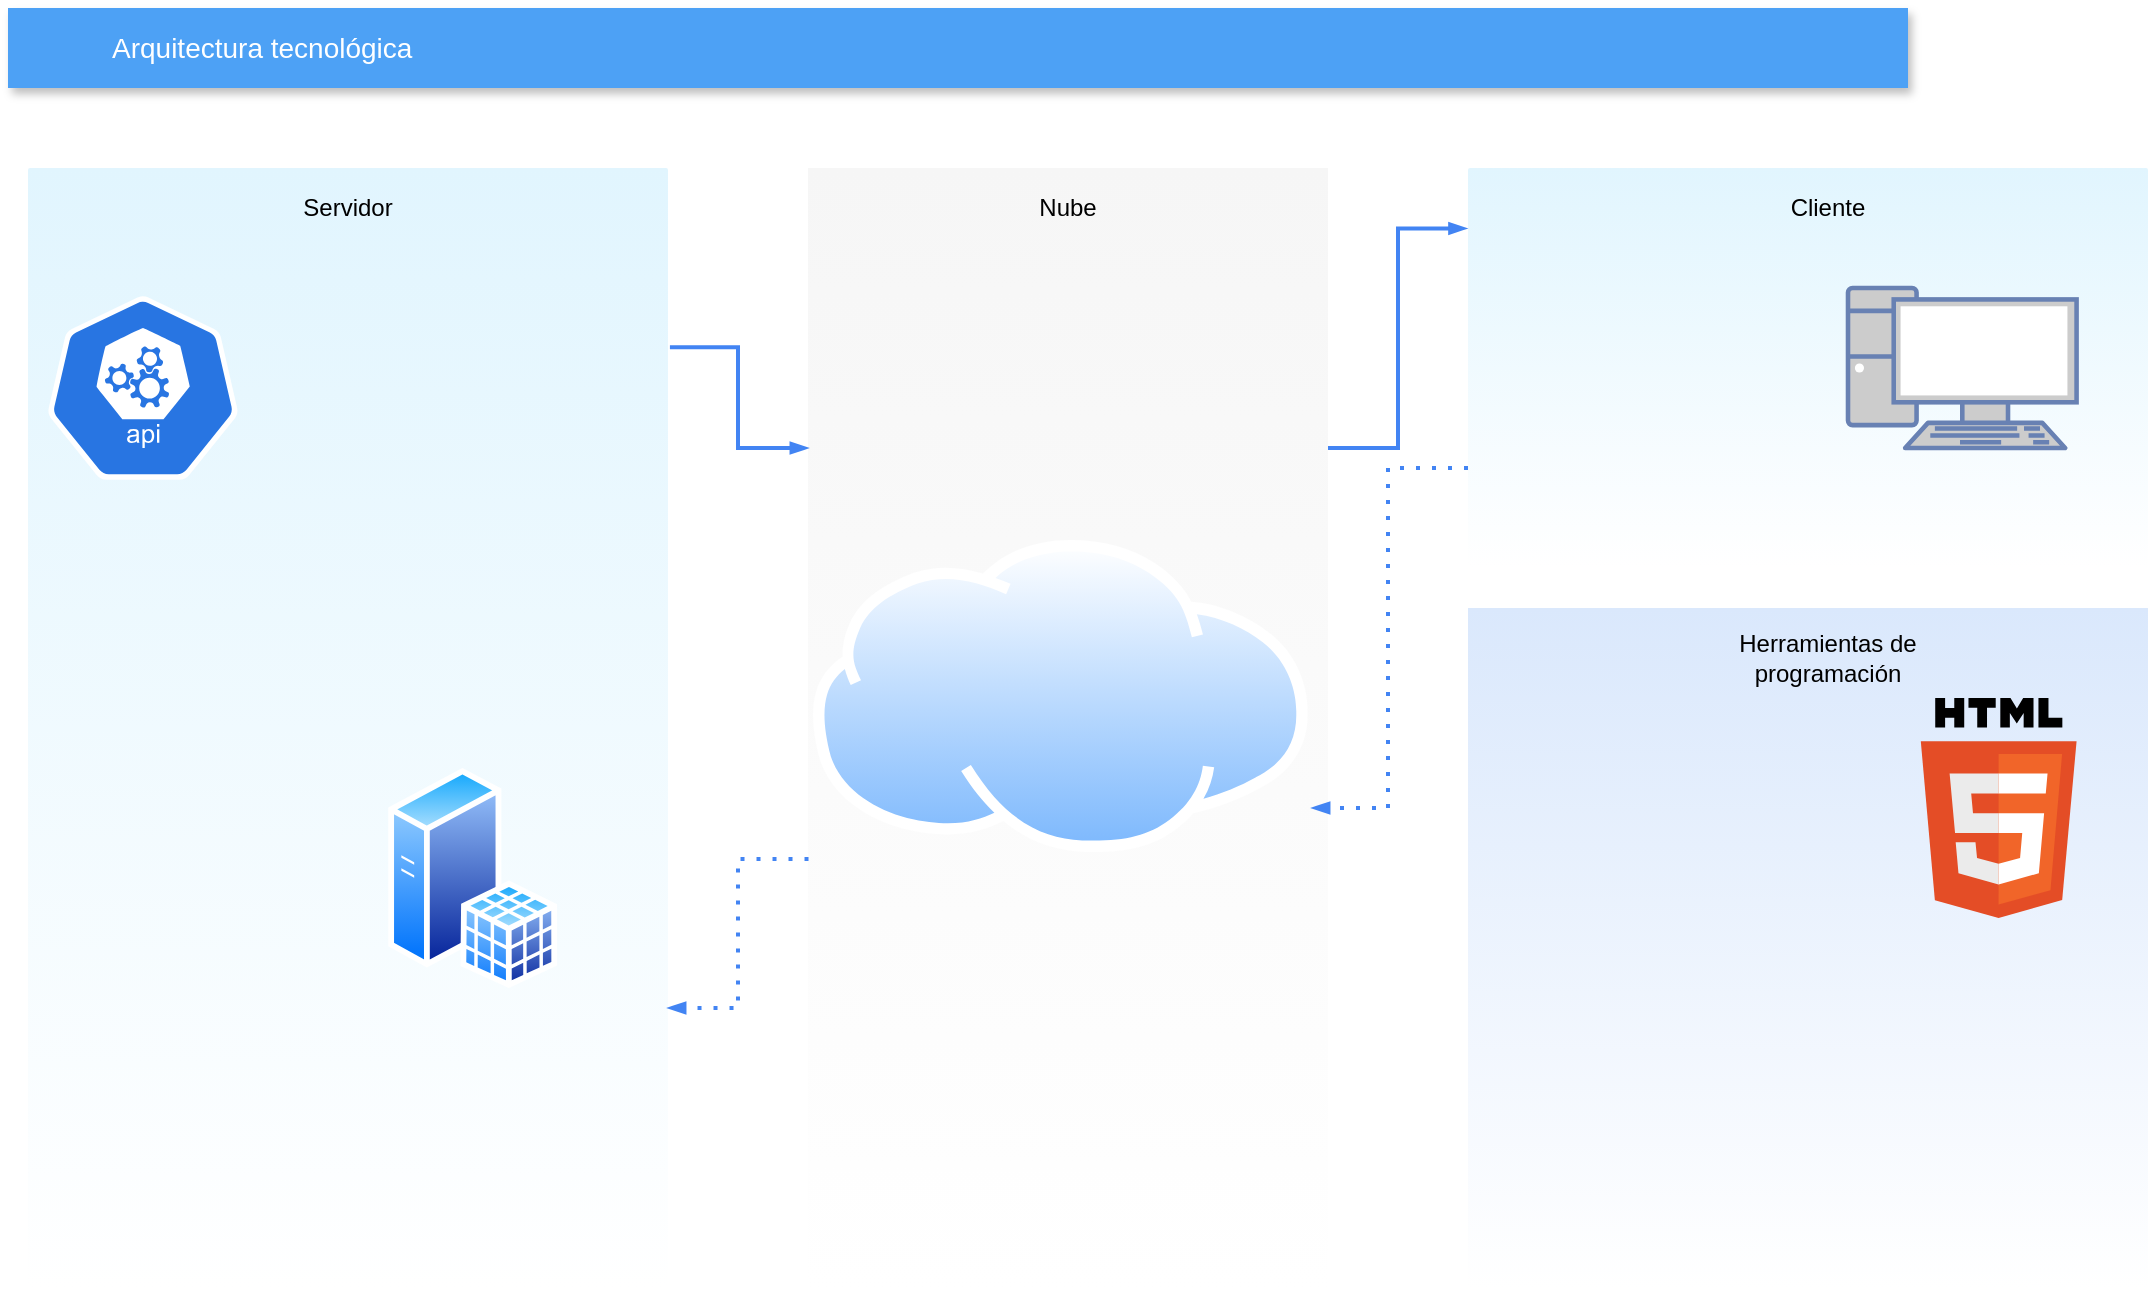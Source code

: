 <mxfile version="13.7.9" type="github">
  <diagram id="d1ab7348-05c3-a1e3-ca4d-12c340fd6b49" name="Page-1">
    <mxGraphModel dx="1221" dy="682" grid="1" gridSize="10" guides="1" tooltips="1" connect="1" arrows="1" fold="1" page="1" pageScale="1" pageWidth="1169" pageHeight="827" background="#ffffff" math="0" shadow="0">
      <root>
        <mxCell id="0" />
        <mxCell id="1" parent="0" />
        <mxCell id="WjdJllKKXcpfsNg5wRYy-129" value="" style="whiteSpace=wrap;html=1;aspect=fixed;fillColor=#dae8fc;gradientColor=#ffffff;strokeColor=none;" vertex="1" parent="1">
          <mxGeometry x="840" y="340" width="340" height="340" as="geometry" />
        </mxCell>
        <mxCell id="2" value="" style="fillColor=#F6F6F6;strokeColor=none;shadow=0;fontSize=14;align=left;spacing=10;fontColor=#717171;9E9E9E;verticalAlign=top;spacingTop=-4;fontStyle=0;spacingLeft=40;html=1;gradientColor=#ffffff;" parent="1" vertex="1">
          <mxGeometry x="510" y="120" width="260" height="560" as="geometry" />
        </mxCell>
        <mxCell id="9" value="Arquitectura tecnológica&amp;nbsp;" style="fillColor=#4DA1F5;strokeColor=none;shadow=1;gradientColor=none;fontSize=14;align=left;spacingLeft=50;fontColor=#ffffff;html=1;" parent="1" vertex="1">
          <mxGeometry x="110" y="40" width="950" height="40" as="geometry" />
        </mxCell>
        <mxCell id="127" value="" style="rounded=1;absoluteArcSize=1;arcSize=2;html=1;strokeColor=none;shadow=0;dashed=0;fontSize=12;fontColor=#9E9E9E;align=left;verticalAlign=top;spacing=10;spacingTop=-4;fillColor=#E1F5FE;gradientColor=#ffffff;" parent="1" vertex="1">
          <mxGeometry x="840" y="120" width="340" height="200" as="geometry" />
        </mxCell>
        <mxCell id="WiQ0yOHPkbGV6hAPH20B-163" value="" style="rounded=1;absoluteArcSize=1;arcSize=2;html=1;strokeColor=none;shadow=0;dashed=0;fontSize=12;fontColor=#9E9E9E;align=left;verticalAlign=top;spacing=10;spacingTop=-4;fillColor=#E1F5FE;gradientColor=#ffffff;" parent="1" vertex="1">
          <mxGeometry x="120" y="120" width="320" height="560" as="geometry" />
        </mxCell>
        <mxCell id="WiQ0yOHPkbGV6hAPH20B-164" value="" style="html=1;dashed=0;whitespace=wrap;fillColor=#2875E2;strokeColor=#ffffff;points=[[0.005,0.63,0],[0.1,0.2,0],[0.9,0.2,0],[0.5,0,0],[0.995,0.63,0],[0.72,0.99,0],[0.5,1,0],[0.28,0.99,0]];shape=mxgraph.kubernetes.icon;prIcon=api" parent="1" vertex="1">
          <mxGeometry x="130" y="180" width="95" height="100" as="geometry" />
        </mxCell>
        <mxCell id="WiQ0yOHPkbGV6hAPH20B-165" value="" style="edgeStyle=orthogonalEdgeStyle;fontSize=12;html=1;endArrow=blockThin;endFill=1;rounded=0;strokeWidth=2;endSize=4;startSize=4;dashed=0;strokeColor=#4284F3;exitX=1.003;exitY=0.16;exitDx=0;exitDy=0;exitPerimeter=0;entryX=0;entryY=0.25;entryDx=0;entryDy=0;" parent="1" source="WiQ0yOHPkbGV6hAPH20B-163" target="2" edge="1">
          <mxGeometry width="100" relative="1" as="geometry">
            <mxPoint x="430" y="240" as="sourcePoint" />
            <mxPoint x="520" y="240" as="targetPoint" />
          </mxGeometry>
        </mxCell>
        <mxCell id="WiQ0yOHPkbGV6hAPH20B-166" value="" style="edgeStyle=orthogonalEdgeStyle;fontSize=12;html=1;endArrow=blockThin;endFill=1;rounded=0;strokeWidth=2;endSize=4;startSize=4;dashed=0;strokeColor=#4284F3;entryX=-0.002;entryY=0.151;entryDx=0;entryDy=0;entryPerimeter=0;exitX=1;exitY=0.25;exitDx=0;exitDy=0;" parent="1" source="2" target="127" edge="1">
          <mxGeometry width="100" relative="1" as="geometry">
            <mxPoint x="590" y="380" as="sourcePoint" />
            <mxPoint x="690" y="380" as="targetPoint" />
          </mxGeometry>
        </mxCell>
        <mxCell id="WiQ0yOHPkbGV6hAPH20B-167" value="" style="edgeStyle=orthogonalEdgeStyle;fontSize=12;html=1;endArrow=blockThin;endFill=1;rounded=0;strokeWidth=2;endSize=4;startSize=4;dashed=1;dashPattern=1 3;strokeColor=#4284F3;entryX=1;entryY=0.75;entryDx=0;entryDy=0;exitX=0.001;exitY=0.617;exitDx=0;exitDy=0;exitPerimeter=0;" parent="1" source="2" target="WiQ0yOHPkbGV6hAPH20B-163" edge="1">
          <mxGeometry width="100" relative="1" as="geometry">
            <mxPoint x="590" y="380" as="sourcePoint" />
            <mxPoint x="690" y="380" as="targetPoint" />
          </mxGeometry>
        </mxCell>
        <mxCell id="WiQ0yOHPkbGV6hAPH20B-168" value="" style="edgeStyle=orthogonalEdgeStyle;fontSize=12;html=1;endArrow=blockThin;endFill=1;rounded=0;strokeWidth=2;endSize=4;startSize=4;dashed=1;dashPattern=1 3;strokeColor=#4284F3;exitX=0;exitY=0.75;exitDx=0;exitDy=0;" parent="1" source="127" edge="1">
          <mxGeometry width="100" relative="1" as="geometry">
            <mxPoint x="590" y="380" as="sourcePoint" />
            <mxPoint x="762" y="440" as="targetPoint" />
            <Array as="points">
              <mxPoint x="800" y="270" />
              <mxPoint x="800" y="440" />
            </Array>
          </mxGeometry>
        </mxCell>
        <mxCell id="WiQ0yOHPkbGV6hAPH20B-169" value="Servidor" style="text;html=1;strokeColor=none;fillColor=none;align=center;verticalAlign=middle;whiteSpace=wrap;rounded=0;" parent="1" vertex="1">
          <mxGeometry x="260" y="130" width="40" height="20" as="geometry" />
        </mxCell>
        <mxCell id="WiQ0yOHPkbGV6hAPH20B-170" value="" style="aspect=fixed;perimeter=ellipsePerimeter;html=1;align=center;shadow=0;dashed=0;spacingTop=3;image;image=img/lib/active_directory/internet_cloud.svg;" parent="1" vertex="1">
          <mxGeometry x="512.37" y="306" width="247.63" height="156" as="geometry" />
        </mxCell>
        <mxCell id="WiQ0yOHPkbGV6hAPH20B-171" value="" style="aspect=fixed;perimeter=ellipsePerimeter;html=1;align=center;shadow=0;dashed=0;spacingTop=3;image;image=img/lib/active_directory/sql_server.svg;" parent="1" vertex="1">
          <mxGeometry x="300" y="420" width="84.7" height="110" as="geometry" />
        </mxCell>
        <mxCell id="WiQ0yOHPkbGV6hAPH20B-172" value="" style="shape=image;html=1;verticalAlign=top;verticalLabelPosition=bottom;labelBackgroundColor=#ffffff;imageAspect=0;aspect=fixed;image=https://cdn4.iconfinder.com/data/icons/imod/128/Harware/iDatabase.png" parent="1" vertex="1">
          <mxGeometry x="138.5" y="545" width="78" height="78" as="geometry" />
        </mxCell>
        <mxCell id="WiQ0yOHPkbGV6hAPH20B-173" value="" style="fontColor=#0066CC;verticalAlign=top;verticalLabelPosition=bottom;labelPosition=center;align=center;html=1;outlineConnect=0;fillColor=#CCCCCC;strokeColor=#6881B3;gradientColor=none;gradientDirection=north;strokeWidth=2;shape=mxgraph.networks.pc;" parent="1" vertex="1">
          <mxGeometry x="1030" y="180" width="114.29" height="80" as="geometry" />
        </mxCell>
        <mxCell id="WiQ0yOHPkbGV6hAPH20B-174" value="" style="shape=image;html=1;verticalAlign=top;verticalLabelPosition=bottom;labelBackgroundColor=#ffffff;imageAspect=0;aspect=fixed;image=https://cdn4.iconfinder.com/data/icons/logos-and-brands/512/187_Js_logo_logos-128.png" parent="1" vertex="1">
          <mxGeometry x="880" y="534" width="100" height="100" as="geometry" />
        </mxCell>
        <mxCell id="acN4gz7JGneFuQeG339R-127" value="" style="dashed=0;outlineConnect=0;html=1;align=center;labelPosition=center;verticalLabelPosition=bottom;verticalAlign=top;shape=mxgraph.weblogos.html5" parent="1" vertex="1">
          <mxGeometry x="1066.4" y="385" width="77.89" height="110" as="geometry" />
        </mxCell>
        <mxCell id="acN4gz7JGneFuQeG339R-128" value="" style="shape=image;html=1;verticalAlign=top;verticalLabelPosition=bottom;labelBackgroundColor=#ffffff;imageAspect=0;aspect=fixed;image=https://cdn3.iconfinder.com/data/icons/logos-3/250/angular-128.png" parent="1" vertex="1">
          <mxGeometry x="287.35" y="240" width="110" height="110" as="geometry" />
        </mxCell>
        <mxCell id="acN4gz7JGneFuQeG339R-129" value="" style="shape=image;html=1;verticalAlign=top;verticalLabelPosition=bottom;labelBackgroundColor=#ffffff;imageAspect=0;aspect=fixed;image=https://cdn1.iconfinder.com/data/icons/logotypes/32/badge-css-3-128.png" parent="1" vertex="1">
          <mxGeometry x="880" y="390" width="100" height="100" as="geometry" />
        </mxCell>
        <mxCell id="acN4gz7JGneFuQeG339R-130" value="" style="shape=image;html=1;verticalAlign=top;verticalLabelPosition=bottom;labelBackgroundColor=#ffffff;imageAspect=0;aspect=fixed;image=https://cdn4.iconfinder.com/data/icons/web-development-5/500/checked-www-domain-window-128.png" parent="1" vertex="1">
          <mxGeometry x="870" y="150" width="140" height="140" as="geometry" />
        </mxCell>
        <mxCell id="acN4gz7JGneFuQeG339R-132" value="Cliente" style="text;html=1;strokeColor=none;fillColor=none;align=center;verticalAlign=middle;whiteSpace=wrap;rounded=0;" parent="1" vertex="1">
          <mxGeometry x="960" y="130" width="120" height="20" as="geometry" />
        </mxCell>
        <mxCell id="WjdJllKKXcpfsNg5wRYy-127" value="" style="shape=image;html=1;verticalAlign=top;verticalLabelPosition=bottom;labelBackgroundColor=#ffffff;imageAspect=0;aspect=fixed;image=https://cdn4.iconfinder.com/data/icons/logos-and-brands/512/97_Docker_logo_logos-128.png" vertex="1" parent="1">
          <mxGeometry x="130" y="320" width="128" height="128" as="geometry" />
        </mxCell>
        <mxCell id="WjdJllKKXcpfsNg5wRYy-128" value="" style="shape=image;html=1;verticalAlign=top;verticalLabelPosition=bottom;labelBackgroundColor=#ffffff;imageAspect=0;aspect=fixed;image=https://cdn4.iconfinder.com/data/icons/logos-and-brands/512/97_Docker_logo_logos-128.png" vertex="1" parent="1">
          <mxGeometry x="585" y="310" width="128" height="128" as="geometry" />
        </mxCell>
        <mxCell id="WjdJllKKXcpfsNg5wRYy-130" value="Herramientas de programación" style="text;html=1;strokeColor=none;fillColor=none;align=center;verticalAlign=middle;whiteSpace=wrap;rounded=0;" vertex="1" parent="1">
          <mxGeometry x="940" y="350" width="160" height="30" as="geometry" />
        </mxCell>
        <mxCell id="WjdJllKKXcpfsNg5wRYy-131" value="" style="shape=image;html=1;verticalAlign=top;verticalLabelPosition=bottom;labelBackgroundColor=#ffffff;imageAspect=0;aspect=fixed;image=https://cdn3.iconfinder.com/data/icons/logos-3/250/angular-128.png" vertex="1" parent="1">
          <mxGeometry x="1050.35" y="529" width="110" height="110" as="geometry" />
        </mxCell>
        <mxCell id="WjdJllKKXcpfsNg5wRYy-132" value="Nube" style="text;html=1;strokeColor=none;fillColor=none;align=center;verticalAlign=middle;whiteSpace=wrap;rounded=0;" vertex="1" parent="1">
          <mxGeometry x="620" y="130" width="40" height="20" as="geometry" />
        </mxCell>
      </root>
    </mxGraphModel>
  </diagram>
</mxfile>
